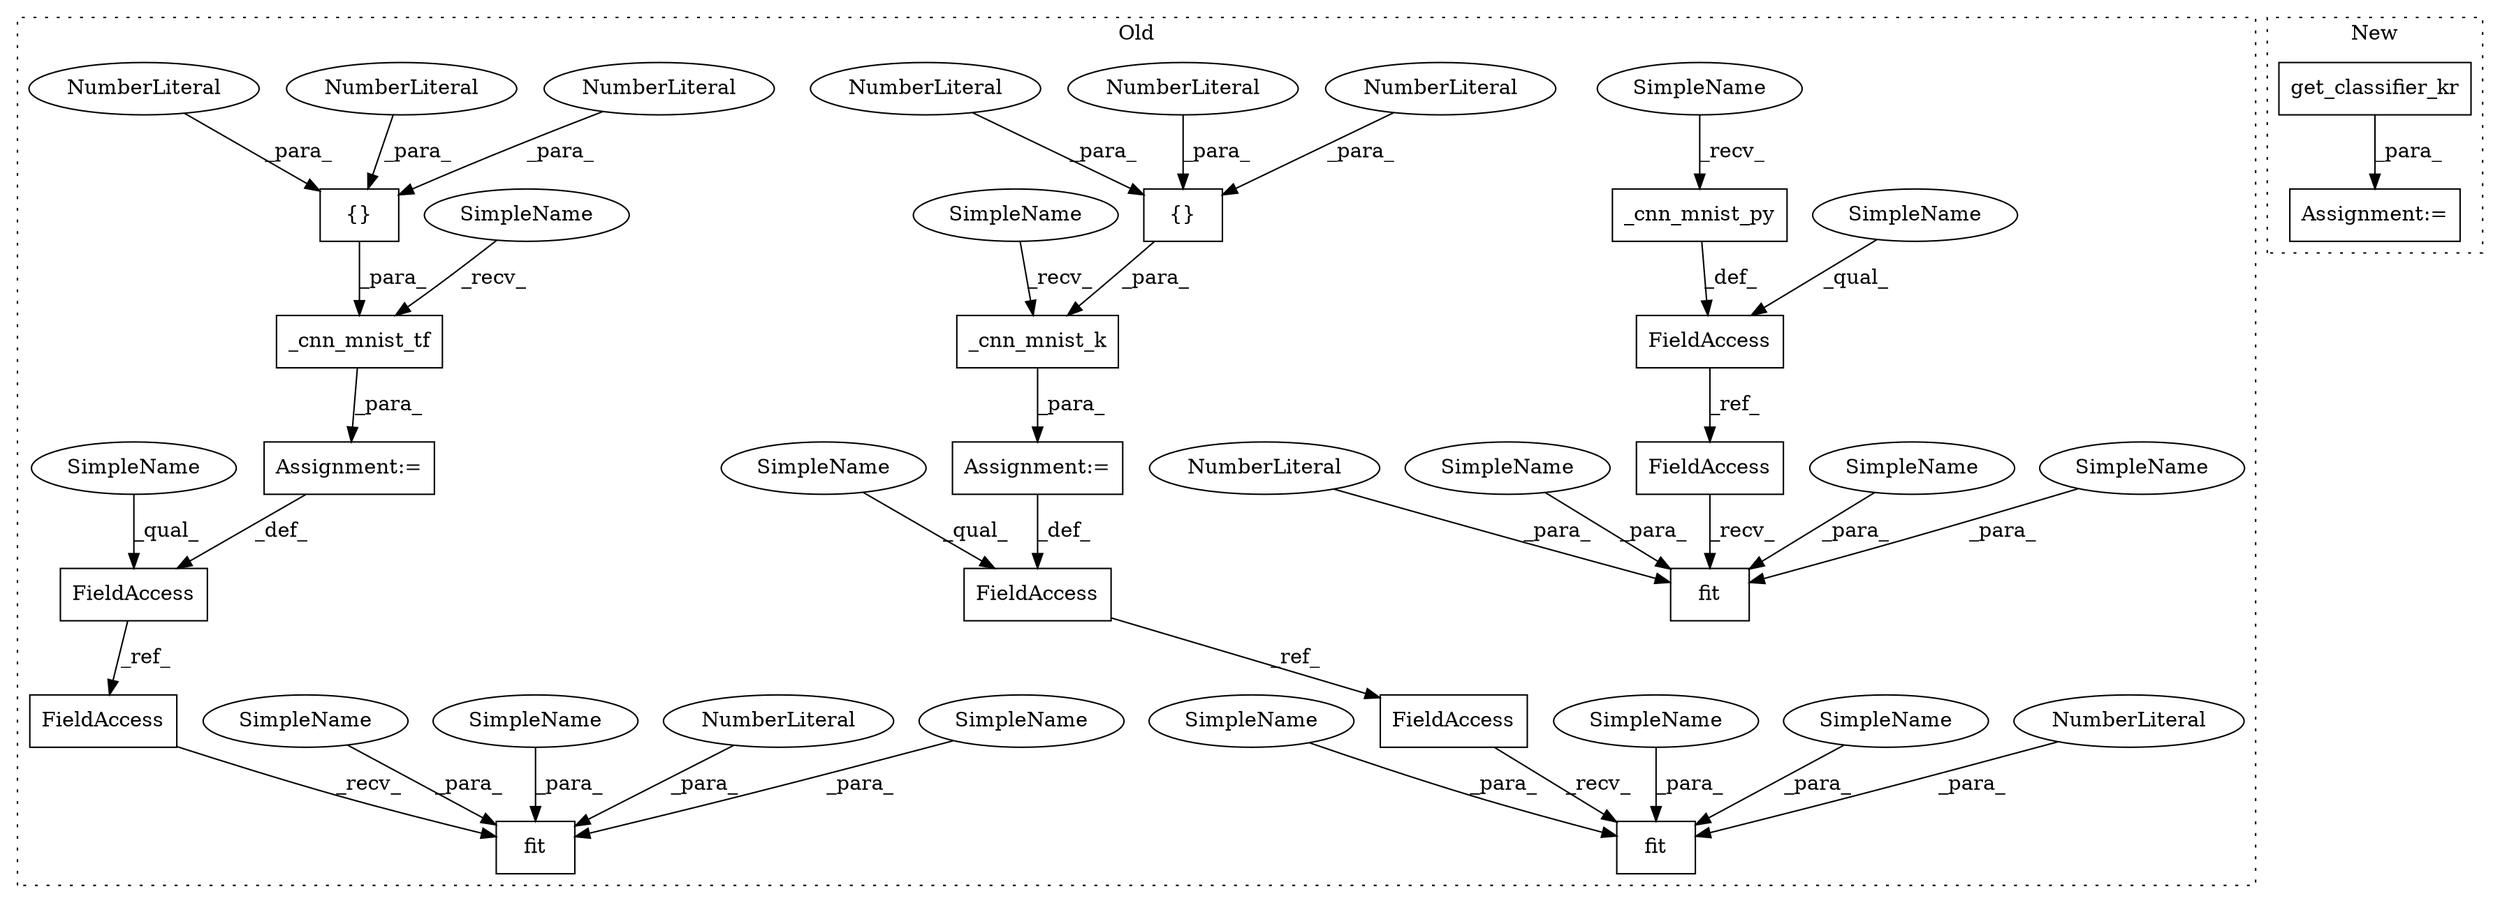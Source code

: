 digraph G {
subgraph cluster0 {
1 [label="fit" a="32" s="2164,2196" l="4,1" shape="box"];
3 [label="NumberLiteral" a="34" s="2195" l="1" shape="ellipse"];
4 [label="Assignment:=" a="7" s="2104" l="1" shape="box"];
6 [label="fit" a="32" s="2570,2602" l="4,1" shape="box"];
7 [label="NumberLiteral" a="34" s="2590" l="1" shape="ellipse"];
8 [label="fit" a="32" s="3244,3276" l="4,1" shape="box"];
9 [label="{}" a="4" s="2536,2544" l="1,1" shape="box"];
10 [label="NumberLiteral" a="34" s="3264" l="1" shape="ellipse"];
11 [label="{}" a="4" s="2131,2139" l="1,1" shape="box"];
12 [label="NumberLiteral" a="34" s="2138" l="1" shape="ellipse"];
13 [label="NumberLiteral" a="34" s="2132" l="2" shape="ellipse"];
14 [label="NumberLiteral" a="34" s="2540" l="2" shape="ellipse"];
15 [label="NumberLiteral" a="34" s="2135" l="2" shape="ellipse"];
16 [label="NumberLiteral" a="34" s="2537" l="2" shape="ellipse"];
17 [label="NumberLiteral" a="34" s="2543" l="1" shape="ellipse"];
18 [label="FieldAccess" a="22" s="3072" l="17" shape="box"];
19 [label="FieldAccess" a="22" s="2088" l="16" shape="box"];
20 [label="FieldAccess" a="22" s="2491" l="17" shape="box"];
21 [label="_cnn_mnist_py" a="32" s="3094" l="15" shape="box"];
22 [label="Assignment:=" a="7" s="2508" l="1" shape="box"];
23 [label="_cnn_mnist_tf" a="32" s="2513,2545" l="14,1" shape="box"];
24 [label="_cnn_mnist_k" a="32" s="2109,2140" l="13,1" shape="box"];
25 [label="SimpleName" a="42" s="2574" l="7" shape="ellipse"];
26 [label="SimpleName" a="42" s="3248" l="7" shape="ellipse"];
27 [label="SimpleName" a="42" s="2168" l="7" shape="ellipse"];
28 [label="SimpleName" a="42" s="2184" l="10" shape="ellipse"];
29 [label="SimpleName" a="42" s="2592" l="10" shape="ellipse"];
30 [label="SimpleName" a="42" s="3266" l="10" shape="ellipse"];
31 [label="FieldAccess" a="22" s="3226" l="17" shape="box"];
32 [label="SimpleName" a="42" s="2088" l="3" shape="ellipse"];
33 [label="SimpleName" a="42" s="3072" l="3" shape="ellipse"];
34 [label="SimpleName" a="42" s="3090" l="3" shape="ellipse"];
35 [label="SimpleName" a="42" s="2491" l="3" shape="ellipse"];
36 [label="SimpleName" a="42" s="2105" l="3" shape="ellipse"];
37 [label="SimpleName" a="42" s="2509" l="3" shape="ellipse"];
38 [label="FieldAccess" a="22" s="2147" l="16" shape="box"];
39 [label="SimpleName" a="42" s="2176" l="7" shape="ellipse"];
40 [label="SimpleName" a="42" s="3256" l="7" shape="ellipse"];
41 [label="SimpleName" a="42" s="2582" l="7" shape="ellipse"];
42 [label="FieldAccess" a="22" s="2552" l="17" shape="box"];
label = "Old";
style="dotted";
}
subgraph cluster1 {
2 [label="get_classifier_kr" a="32" s="1479" l="19" shape="box"];
5 [label="Assignment:=" a="7" s="1477" l="2" shape="box"];
label = "New";
style="dotted";
}
2 -> 5 [label="_para_"];
3 -> 1 [label="_para_"];
4 -> 19 [label="_def_"];
7 -> 6 [label="_para_"];
9 -> 23 [label="_para_"];
10 -> 8 [label="_para_"];
11 -> 24 [label="_para_"];
12 -> 11 [label="_para_"];
13 -> 11 [label="_para_"];
14 -> 9 [label="_para_"];
15 -> 11 [label="_para_"];
16 -> 9 [label="_para_"];
17 -> 9 [label="_para_"];
18 -> 31 [label="_ref_"];
19 -> 38 [label="_ref_"];
20 -> 42 [label="_ref_"];
21 -> 18 [label="_def_"];
22 -> 20 [label="_def_"];
23 -> 22 [label="_para_"];
24 -> 4 [label="_para_"];
25 -> 6 [label="_para_"];
26 -> 8 [label="_para_"];
27 -> 1 [label="_para_"];
28 -> 1 [label="_para_"];
29 -> 6 [label="_para_"];
30 -> 8 [label="_para_"];
31 -> 8 [label="_recv_"];
32 -> 19 [label="_qual_"];
33 -> 18 [label="_qual_"];
34 -> 21 [label="_recv_"];
35 -> 20 [label="_qual_"];
36 -> 24 [label="_recv_"];
37 -> 23 [label="_recv_"];
38 -> 1 [label="_recv_"];
39 -> 1 [label="_para_"];
40 -> 8 [label="_para_"];
41 -> 6 [label="_para_"];
42 -> 6 [label="_recv_"];
}